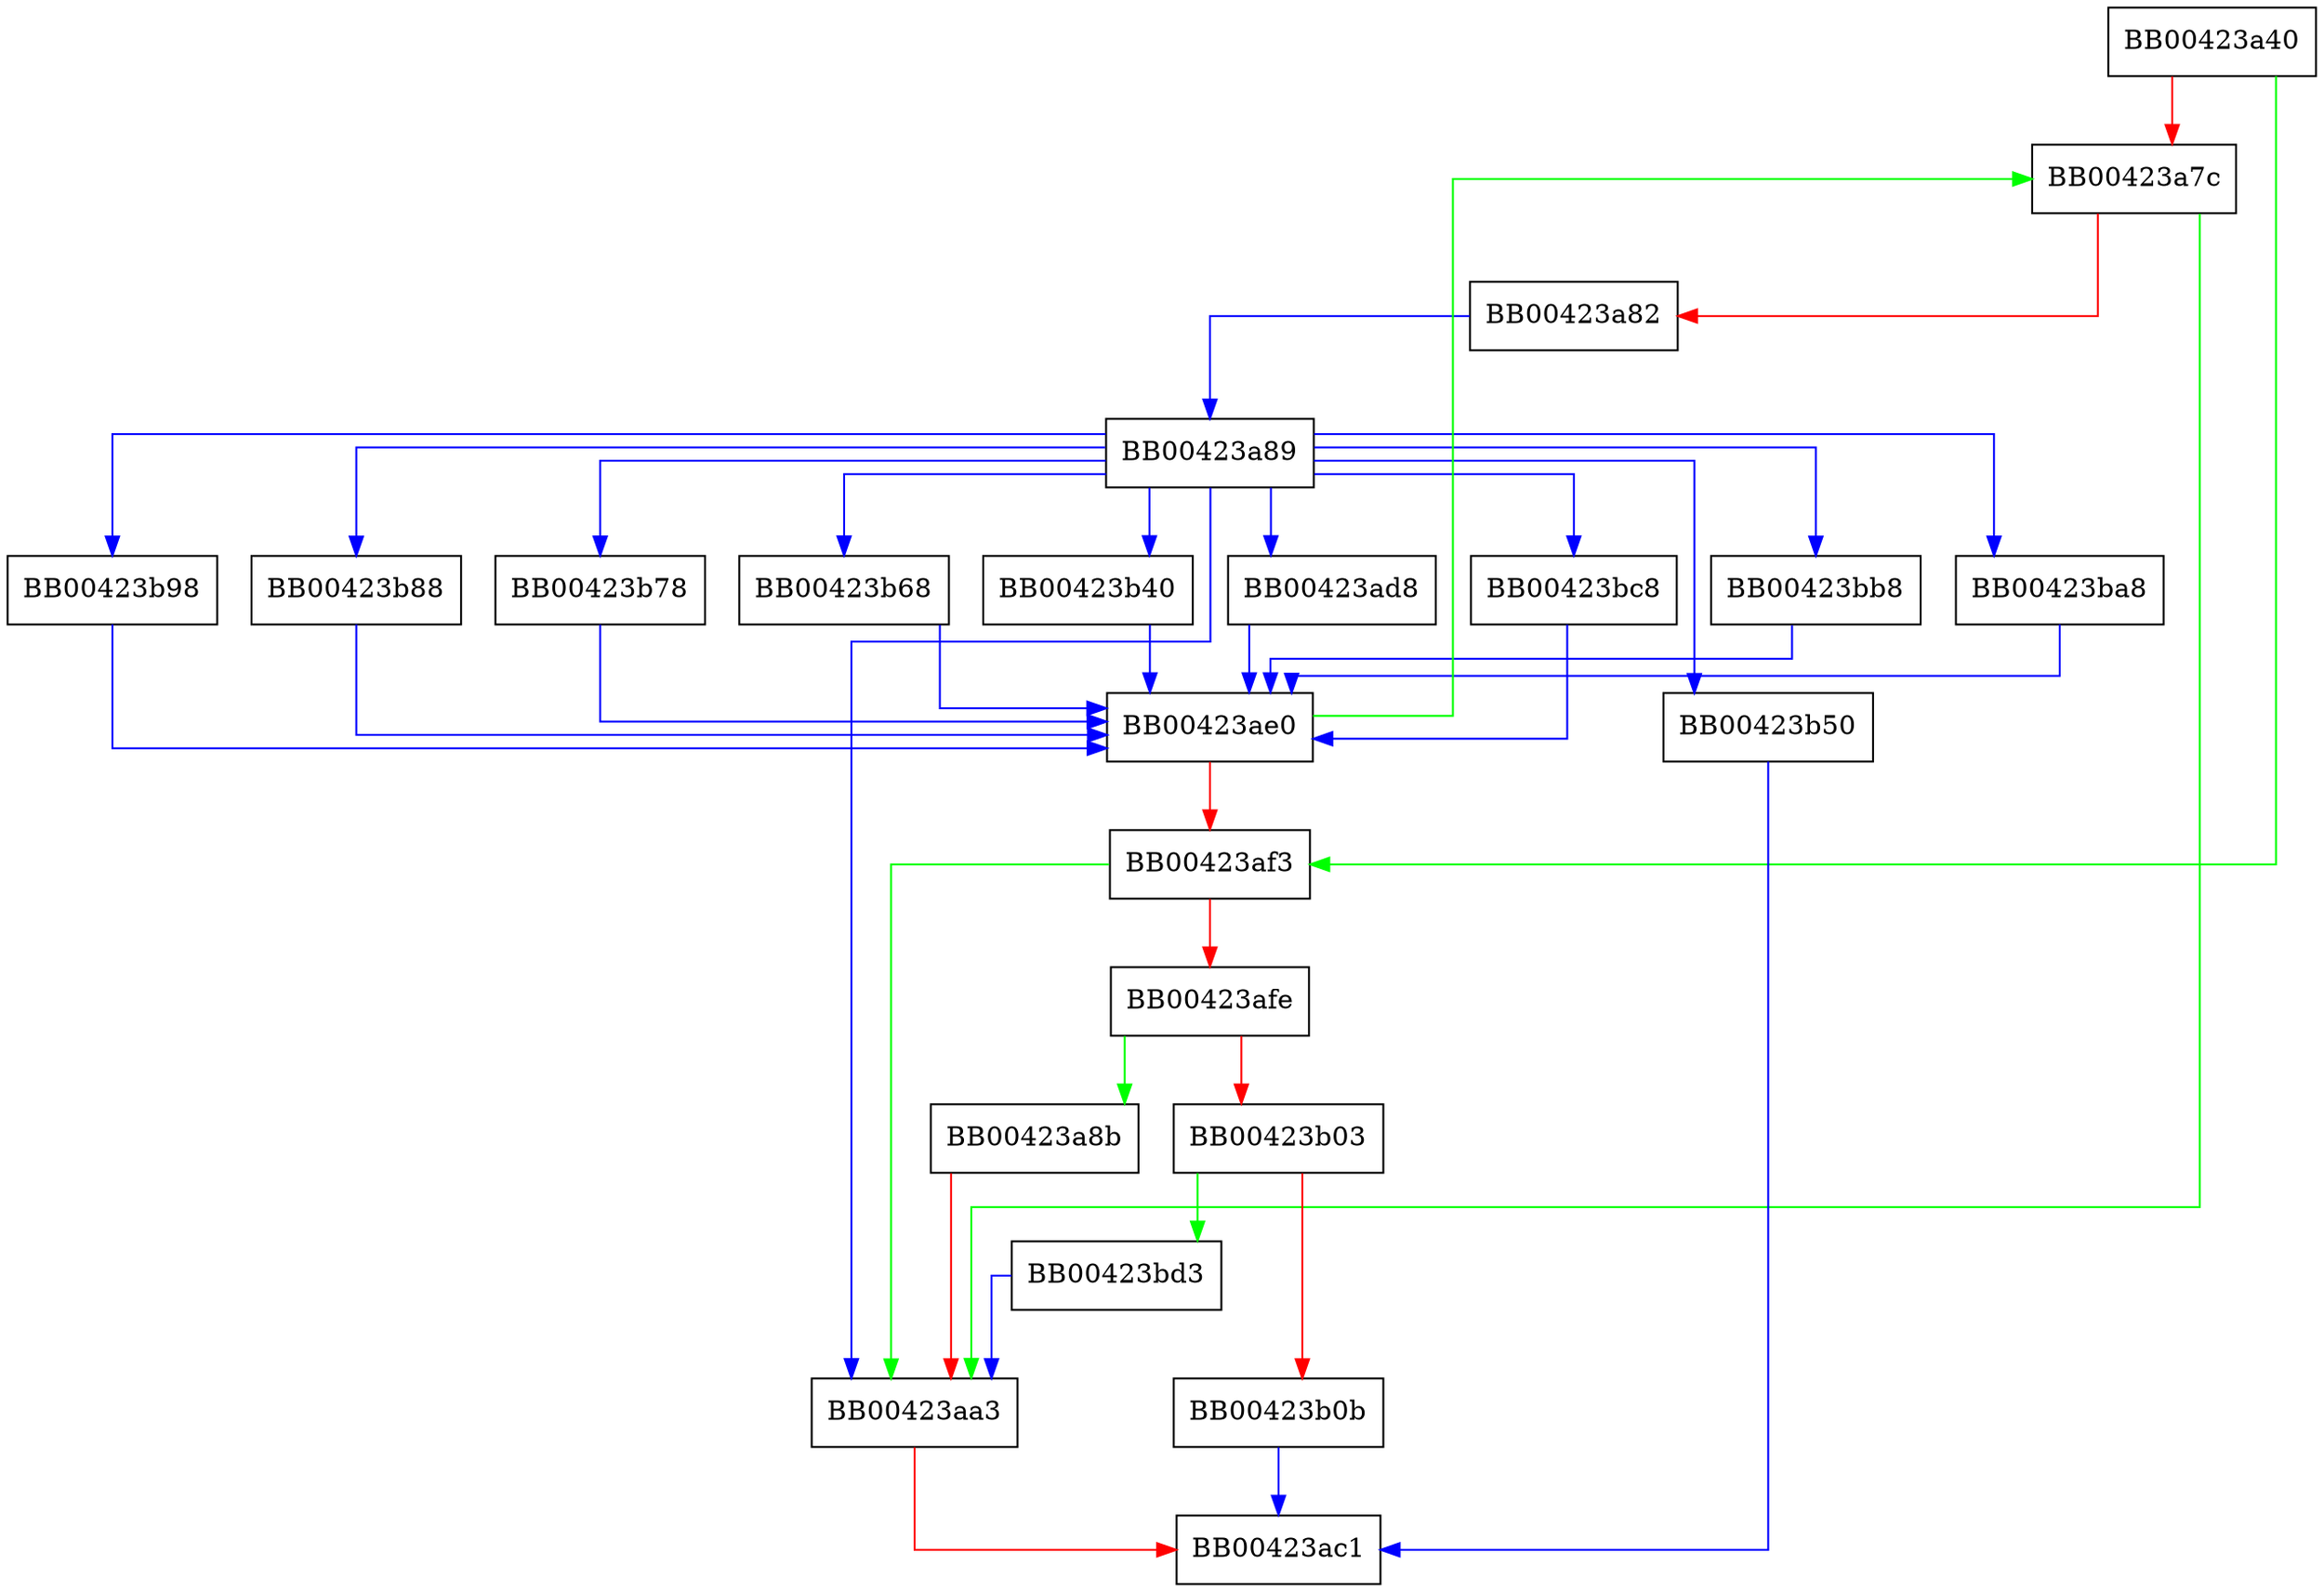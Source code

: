 digraph info_main {
  node [shape="box"];
  graph [splines=ortho];
  BB00423a40 -> BB00423af3 [color="green"];
  BB00423a40 -> BB00423a7c [color="red"];
  BB00423a7c -> BB00423aa3 [color="green"];
  BB00423a7c -> BB00423a82 [color="red"];
  BB00423a82 -> BB00423a89 [color="blue"];
  BB00423a89 -> BB00423b50 [color="blue"];
  BB00423a89 -> BB00423b40 [color="blue"];
  BB00423a89 -> BB00423ad8 [color="blue"];
  BB00423a89 -> BB00423bc8 [color="blue"];
  BB00423a89 -> BB00423bb8 [color="blue"];
  BB00423a89 -> BB00423ba8 [color="blue"];
  BB00423a89 -> BB00423b98 [color="blue"];
  BB00423a89 -> BB00423b88 [color="blue"];
  BB00423a89 -> BB00423b78 [color="blue"];
  BB00423a89 -> BB00423b68 [color="blue"];
  BB00423a89 -> BB00423aa3 [color="blue"];
  BB00423a8b -> BB00423aa3 [color="red"];
  BB00423aa3 -> BB00423ac1 [color="red"];
  BB00423ad8 -> BB00423ae0 [color="blue"];
  BB00423ae0 -> BB00423a7c [color="green"];
  BB00423ae0 -> BB00423af3 [color="red"];
  BB00423af3 -> BB00423aa3 [color="green"];
  BB00423af3 -> BB00423afe [color="red"];
  BB00423afe -> BB00423a8b [color="green"];
  BB00423afe -> BB00423b03 [color="red"];
  BB00423b03 -> BB00423bd3 [color="green"];
  BB00423b03 -> BB00423b0b [color="red"];
  BB00423b0b -> BB00423ac1 [color="blue"];
  BB00423b40 -> BB00423ae0 [color="blue"];
  BB00423b50 -> BB00423ac1 [color="blue"];
  BB00423b68 -> BB00423ae0 [color="blue"];
  BB00423b78 -> BB00423ae0 [color="blue"];
  BB00423b88 -> BB00423ae0 [color="blue"];
  BB00423b98 -> BB00423ae0 [color="blue"];
  BB00423ba8 -> BB00423ae0 [color="blue"];
  BB00423bb8 -> BB00423ae0 [color="blue"];
  BB00423bc8 -> BB00423ae0 [color="blue"];
  BB00423bd3 -> BB00423aa3 [color="blue"];
}